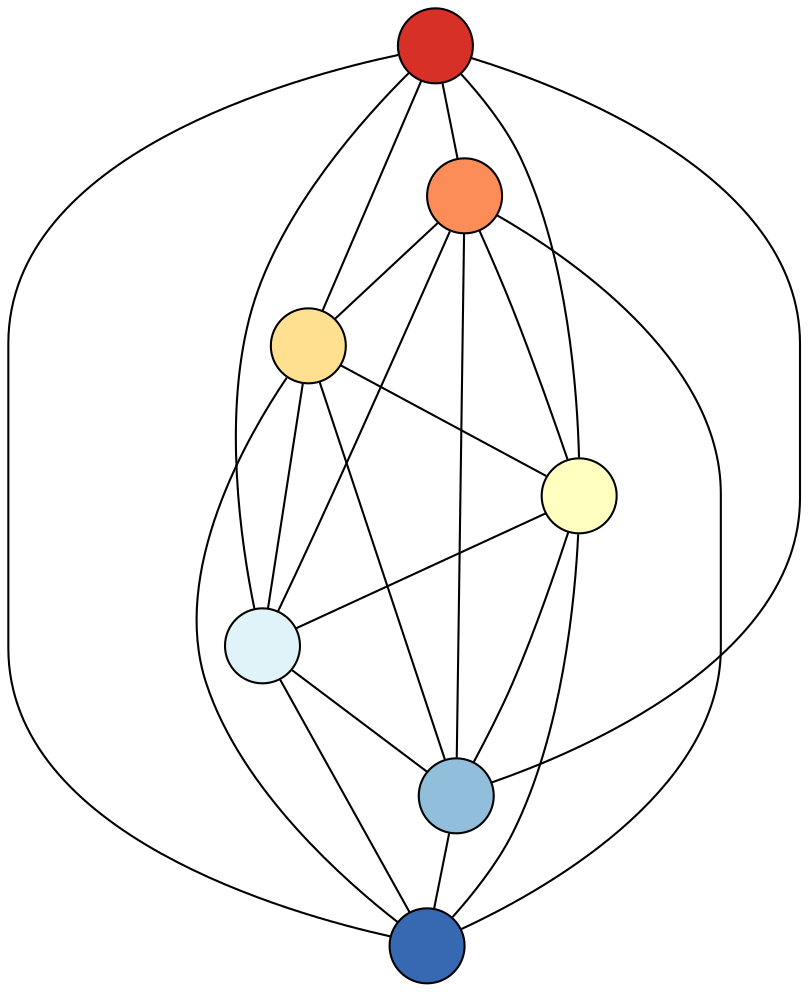 // https://dreampuf.github.io/GraphvizOnline/
// Run with engine "circo"
// Favicon color #3669B2
// Color palettes to explore:
// https://coolors.co/3669b2-e3b505-95190c-610345-727d71
digraph G {
    node [colorscheme="rdylbu7"]
    D[shape=circle label="" fillcolor="4" style="filled"]
    A[shape=circle label="" fillcolor="1" style="filled"]
    G[shape=circle label="" fillcolor="#3669B2" style="filled"]
    E[shape=circle label="" fillcolor="5" style="filled"]
    C[shape=circle label="" fillcolor="3" style="filled"]
    B[shape=circle label="" fillcolor="2" style="filled"]
    F[shape=circle label="" fillcolor="6" style="filled"]

    A -> B[dir=none] ;
    A -> C[dir=none] ;
    A -> D[dir=none] ;
    A -> E[dir=none] ;
    A -> F[dir=none] ;
    A -> G[dir=none] ;
    B -> C[dir=none] ;
    B -> D[dir=none] ;
    B -> E[dir=none] ;
    B -> F[dir=none] ;
    B -> G[dir=none] ;
    C -> D[dir=none] ;
    C -> E[dir=none] ;
    C -> F[dir=none] ;
    C -> G[dir=none] ;
    D -> E[dir=none] ;
    D -> F[dir=none] ;
    D -> G[dir=none] ;
    E -> F[dir=none] ;
    E -> G[dir=none] ;
    F -> G[dir=none] ;
}